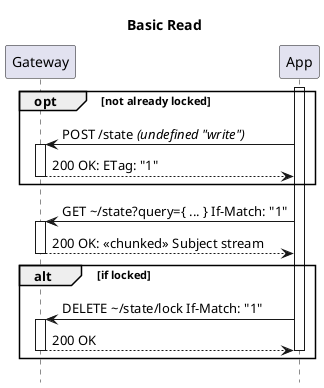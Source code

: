 @startuml
'https://plantuml.com/sequence-diagram
!pragma teoz true
hide footbox

title: Basic Read

participant Gateway as gw
participant "App" as app

activate app
opt not already locked
app -> gw ++: POST ~/state //(undefined "write")//
return 200 OK: ETag: "1"
end opt
app -> gw ++: GET \~/state?query={ ... } If-Match: "1"
'Note that other operations on the domain can happen independently
return 200 OK: <<chunked>> Subject stream
alt if locked
app -> gw ++: DELETE \~/state/lock If-Match: "1"
return 200 OK
deactivate app
end alt

@enduml